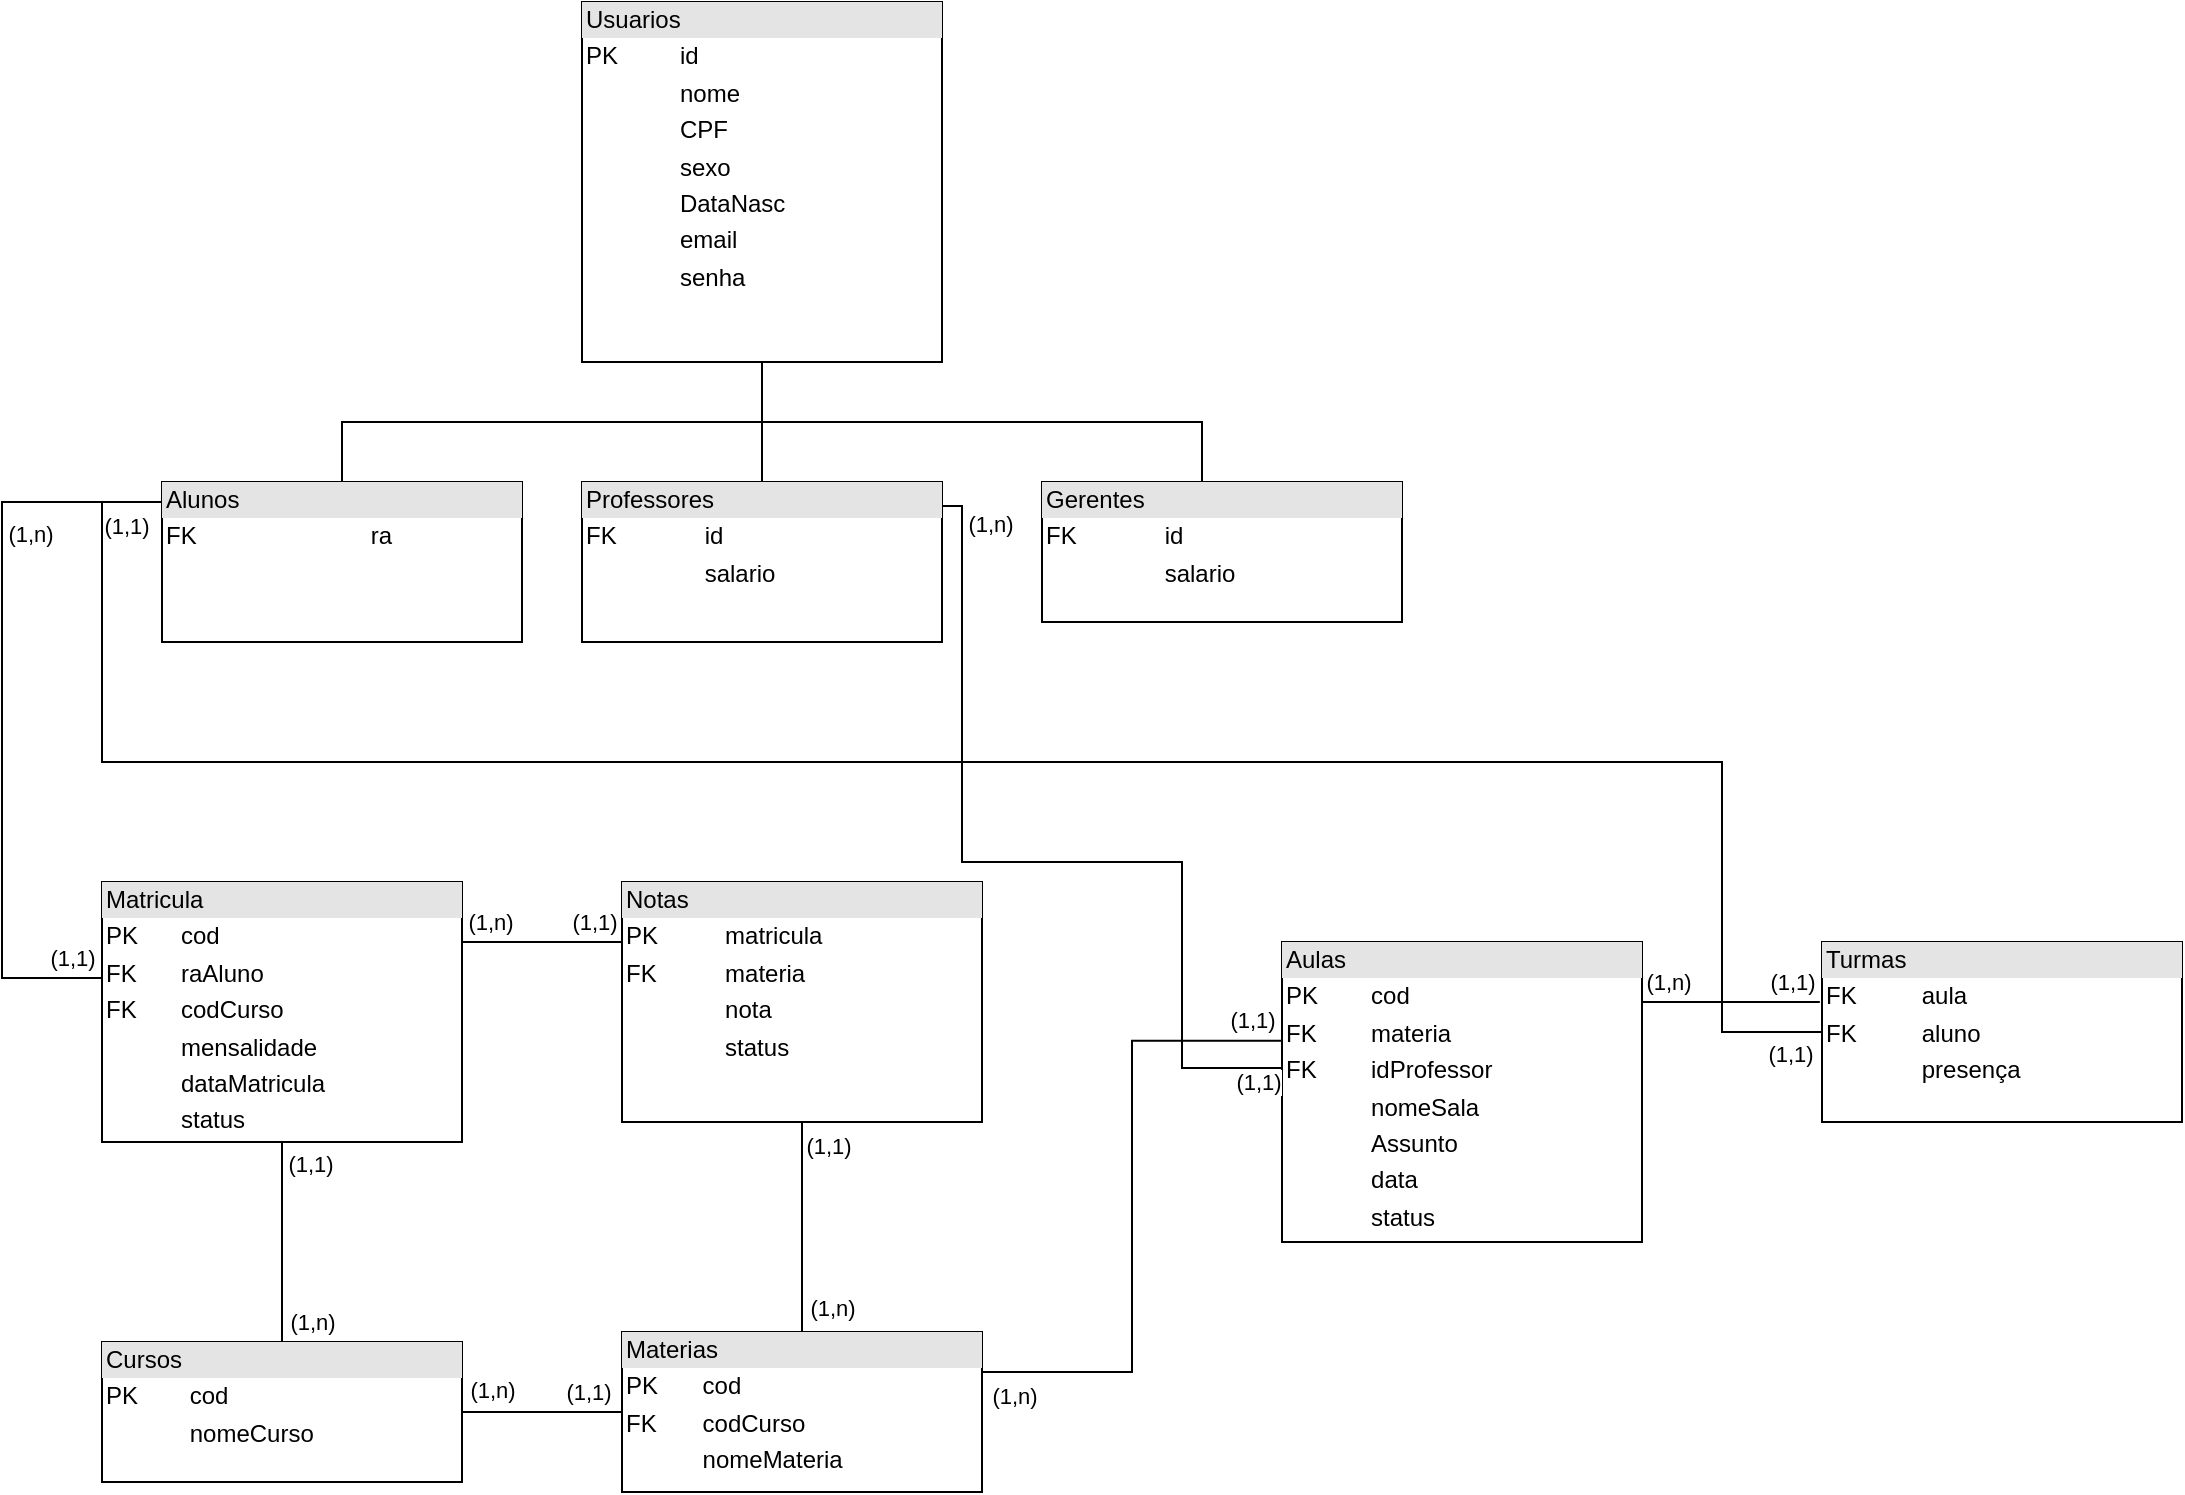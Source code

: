 <mxfile version="22.0.4" type="device">
  <diagram name="Página-1" id="D7II3vSgMjsO2xNRCiya">
    <mxGraphModel dx="2261" dy="1878" grid="1" gridSize="10" guides="1" tooltips="1" connect="1" arrows="1" fold="1" page="1" pageScale="1" pageWidth="827" pageHeight="1169" math="0" shadow="0">
      <root>
        <mxCell id="0" />
        <mxCell id="1" parent="0" />
        <mxCell id="FFSjLkqF_CRtDfvnVtky-1" style="edgeStyle=orthogonalEdgeStyle;rounded=0;orthogonalLoop=1;jettySize=auto;html=1;exitX=0.5;exitY=1;exitDx=0;exitDy=0;entryX=0.5;entryY=0;entryDx=0;entryDy=0;endArrow=none;endFill=0;" parent="1" source="e6zc9PzRjibelXJLnI-_-1" target="ilA_U7E76PeCR2ee-WYT-3" edge="1">
          <mxGeometry relative="1" as="geometry" />
        </mxCell>
        <mxCell id="e6zc9PzRjibelXJLnI-_-1" value="&lt;div style=&quot;box-sizing:border-box;width:100%;background:#e4e4e4;padding:2px;&quot;&gt;Usuarios&lt;br&gt;&lt;/div&gt;&lt;table style=&quot;width:100%;font-size:1em;&quot; cellpadding=&quot;2&quot; cellspacing=&quot;0&quot;&gt;&lt;tbody&gt;&lt;tr&gt;&lt;td&gt;PK&lt;/td&gt;&lt;td&gt;id&lt;br&gt;&lt;/td&gt;&lt;/tr&gt;&lt;tr&gt;&lt;td&gt;&lt;br&gt;&lt;/td&gt;&lt;td&gt;nome&lt;br&gt;&lt;/td&gt;&lt;/tr&gt;&lt;tr&gt;&lt;td&gt;&lt;br&gt;&lt;/td&gt;&lt;td&gt;CPF&lt;br&gt;&lt;/td&gt;&lt;/tr&gt;&lt;tr&gt;&lt;td&gt;&lt;br&gt;&lt;/td&gt;&lt;td&gt;sexo&lt;/td&gt;&lt;/tr&gt;&lt;tr&gt;&lt;td&gt;&lt;br&gt;&lt;/td&gt;&lt;td&gt;DataNasc&lt;br&gt;&lt;/td&gt;&lt;/tr&gt;&lt;tr&gt;&lt;td&gt;&lt;br&gt;&lt;/td&gt;&lt;td&gt;email&lt;br&gt;&lt;/td&gt;&lt;/tr&gt;&lt;tr&gt;&lt;td&gt;&lt;br&gt;&lt;/td&gt;&lt;td&gt;senha&lt;br&gt;&lt;/td&gt;&lt;/tr&gt;&lt;/tbody&gt;&lt;/table&gt;" style="verticalAlign=top;align=left;overflow=fill;html=1;whiteSpace=wrap;" parent="1" vertex="1">
          <mxGeometry x="120" y="-230" width="180" height="180" as="geometry" />
        </mxCell>
        <mxCell id="e6zc9PzRjibelXJLnI-_-24" style="edgeStyle=orthogonalEdgeStyle;rounded=0;orthogonalLoop=1;jettySize=auto;html=1;exitX=0;exitY=0.329;exitDx=0;exitDy=0;entryX=1;entryY=0.25;entryDx=0;entryDy=0;endArrow=none;endFill=0;exitPerimeter=0;" parent="1" source="e6zc9PzRjibelXJLnI-_-4" target="M0GT1Obx-8Oa-0tC56iG-1" edge="1">
          <mxGeometry relative="1" as="geometry" />
        </mxCell>
        <mxCell id="40uetsloMBGcr8MNeo09-16" value="(1,n)" style="edgeLabel;html=1;align=center;verticalAlign=middle;resizable=0;points=[];" vertex="1" connectable="0" parent="e6zc9PzRjibelXJLnI-_-24">
          <mxGeometry x="0.892" y="-2" relative="1" as="geometry">
            <mxPoint x="-1" y="14" as="offset" />
          </mxGeometry>
        </mxCell>
        <mxCell id="40uetsloMBGcr8MNeo09-17" value="(1,1)" style="edgeLabel;html=1;align=center;verticalAlign=middle;resizable=0;points=[];" vertex="1" connectable="0" parent="e6zc9PzRjibelXJLnI-_-24">
          <mxGeometry x="-0.918" y="2" relative="1" as="geometry">
            <mxPoint x="-2" y="-13" as="offset" />
          </mxGeometry>
        </mxCell>
        <mxCell id="e6zc9PzRjibelXJLnI-_-4" value="&lt;div style=&quot;box-sizing:border-box;width:100%;background:#e4e4e4;padding:2px;&quot;&gt;Aulas&lt;/div&gt;&lt;table style=&quot;width:100%;font-size:1em;&quot; cellpadding=&quot;2&quot; cellspacing=&quot;0&quot;&gt;&lt;tbody&gt;&lt;tr&gt;&lt;td&gt;PK&lt;/td&gt;&lt;td&gt;cod&lt;br&gt;&lt;/td&gt;&lt;/tr&gt;&lt;tr&gt;&lt;td&gt;FK&lt;br&gt;&lt;/td&gt;&lt;td&gt;materia&lt;br&gt;&lt;/td&gt;&lt;/tr&gt;&lt;tr&gt;&lt;td&gt;FK&lt;br&gt;&lt;/td&gt;&lt;td&gt;idProfessor&lt;br&gt;&lt;/td&gt;&lt;/tr&gt;&lt;tr&gt;&lt;td&gt;&lt;br&gt;&lt;/td&gt;&lt;td&gt;nomeSala&lt;/td&gt;&lt;/tr&gt;&lt;tr&gt;&lt;td&gt;&lt;br&gt;&lt;/td&gt;&lt;td&gt;Assunto&lt;br&gt;&lt;/td&gt;&lt;/tr&gt;&lt;tr&gt;&lt;td&gt;&lt;br&gt;&lt;/td&gt;&lt;td&gt;data&lt;br&gt;&lt;/td&gt;&lt;/tr&gt;&lt;tr&gt;&lt;td&gt;&lt;br&gt;&lt;/td&gt;&lt;td&gt;status&lt;br&gt;&lt;/td&gt;&lt;/tr&gt;&lt;/tbody&gt;&lt;/table&gt;" style="verticalAlign=top;align=left;overflow=fill;html=1;whiteSpace=wrap;" parent="1" vertex="1">
          <mxGeometry x="470" y="240" width="180" height="150" as="geometry" />
        </mxCell>
        <mxCell id="e6zc9PzRjibelXJLnI-_-6" value="&lt;div style=&quot;box-sizing:border-box;width:100%;background:#e4e4e4;padding:2px;&quot;&gt;Cursos&lt;br&gt;&lt;/div&gt;&lt;table style=&quot;width:100%;font-size:1em;&quot; cellpadding=&quot;2&quot; cellspacing=&quot;0&quot;&gt;&lt;tbody&gt;&lt;tr&gt;&lt;td&gt;PK&lt;/td&gt;&lt;td&gt;cod&lt;br&gt;&lt;/td&gt;&lt;/tr&gt;&lt;tr&gt;&lt;td&gt;&lt;br&gt;&lt;/td&gt;&lt;td&gt;nomeCurso&lt;br&gt;&lt;/td&gt;&lt;/tr&gt;&lt;tr&gt;&lt;td&gt;&lt;br&gt;&lt;/td&gt;&lt;td&gt;&lt;br&gt;&lt;/td&gt;&lt;/tr&gt;&lt;tr&gt;&lt;td&gt;&lt;/td&gt;&lt;td&gt;&lt;br&gt;&lt;/td&gt;&lt;/tr&gt;&lt;/tbody&gt;&lt;/table&gt;" style="verticalAlign=top;align=left;overflow=fill;html=1;whiteSpace=wrap;" parent="1" vertex="1">
          <mxGeometry x="-120" y="440" width="180" height="70" as="geometry" />
        </mxCell>
        <mxCell id="e6zc9PzRjibelXJLnI-_-11" style="edgeStyle=orthogonalEdgeStyle;rounded=0;orthogonalLoop=1;jettySize=auto;html=1;exitX=0.011;exitY=0.4;exitDx=0;exitDy=0;entryX=0;entryY=0.161;entryDx=0;entryDy=0;endArrow=none;endFill=0;exitPerimeter=0;entryPerimeter=0;" parent="1" source="e6zc9PzRjibelXJLnI-_-10" target="ilA_U7E76PeCR2ee-WYT-1" edge="1">
          <mxGeometry relative="1" as="geometry">
            <Array as="points">
              <mxPoint x="-170" y="258" />
              <mxPoint x="-170" y="20" />
              <mxPoint x="-90" y="20" />
            </Array>
          </mxGeometry>
        </mxCell>
        <mxCell id="40uetsloMBGcr8MNeo09-6" value="(1,n)" style="edgeLabel;html=1;align=center;verticalAlign=middle;resizable=0;points=[];" vertex="1" connectable="0" parent="e6zc9PzRjibelXJLnI-_-11">
          <mxGeometry x="0.648" y="1" relative="1" as="geometry">
            <mxPoint x="-3" y="17" as="offset" />
          </mxGeometry>
        </mxCell>
        <mxCell id="40uetsloMBGcr8MNeo09-7" value="(1,1)" style="edgeLabel;html=1;align=center;verticalAlign=middle;resizable=0;points=[];" vertex="1" connectable="0" parent="e6zc9PzRjibelXJLnI-_-11">
          <mxGeometry x="-0.929" y="-3" relative="1" as="geometry">
            <mxPoint x="-8" y="-7" as="offset" />
          </mxGeometry>
        </mxCell>
        <mxCell id="e6zc9PzRjibelXJLnI-_-22" style="edgeStyle=orthogonalEdgeStyle;rounded=0;orthogonalLoop=1;jettySize=auto;html=1;exitX=0.5;exitY=1;exitDx=0;exitDy=0;entryX=0.5;entryY=0;entryDx=0;entryDy=0;endArrow=none;endFill=0;" parent="1" source="e6zc9PzRjibelXJLnI-_-10" target="e6zc9PzRjibelXJLnI-_-6" edge="1">
          <mxGeometry relative="1" as="geometry" />
        </mxCell>
        <mxCell id="40uetsloMBGcr8MNeo09-10" value="(1,1)" style="edgeLabel;html=1;align=center;verticalAlign=middle;resizable=0;points=[];" vertex="1" connectable="0" parent="e6zc9PzRjibelXJLnI-_-22">
          <mxGeometry x="-0.654" y="-2" relative="1" as="geometry">
            <mxPoint x="16" y="-7" as="offset" />
          </mxGeometry>
        </mxCell>
        <mxCell id="40uetsloMBGcr8MNeo09-11" value="(1,n)" style="edgeLabel;html=1;align=center;verticalAlign=middle;resizable=0;points=[];" vertex="1" connectable="0" parent="e6zc9PzRjibelXJLnI-_-22">
          <mxGeometry x="0.691" y="-1" relative="1" as="geometry">
            <mxPoint x="16" y="5" as="offset" />
          </mxGeometry>
        </mxCell>
        <mxCell id="e6zc9PzRjibelXJLnI-_-10" value="&lt;div style=&quot;box-sizing:border-box;width:100%;background:#e4e4e4;padding:2px;&quot;&gt;Matricula&lt;/div&gt;&lt;table style=&quot;width:100%;font-size:1em;&quot; cellpadding=&quot;2&quot; cellspacing=&quot;0&quot;&gt;&lt;tbody&gt;&lt;tr&gt;&lt;td&gt;PK&lt;/td&gt;&lt;td&gt;cod&lt;br&gt;&lt;/td&gt;&lt;/tr&gt;&lt;tr&gt;&lt;td&gt;FK&lt;/td&gt;&lt;td&gt;raAluno&lt;br&gt;&lt;/td&gt;&lt;/tr&gt;&lt;tr&gt;&lt;td&gt;FK&lt;br&gt;&lt;/td&gt;&lt;td&gt;codCurso&lt;br&gt;&lt;/td&gt;&lt;/tr&gt;&lt;tr&gt;&lt;td&gt;&lt;br&gt;&lt;/td&gt;&lt;td&gt;mensalidade&lt;br&gt;&lt;/td&gt;&lt;/tr&gt;&lt;tr&gt;&lt;td&gt;&lt;br&gt;&lt;/td&gt;&lt;td&gt;dataMatricula&lt;br&gt;&lt;/td&gt;&lt;/tr&gt;&lt;tr&gt;&lt;td&gt;&lt;br&gt;&lt;/td&gt;&lt;td&gt;status&lt;br&gt;&lt;/td&gt;&lt;/tr&gt;&lt;/tbody&gt;&lt;/table&gt;" style="verticalAlign=top;align=left;overflow=fill;html=1;whiteSpace=wrap;" parent="1" vertex="1">
          <mxGeometry x="-120" y="210" width="180" height="130" as="geometry" />
        </mxCell>
        <mxCell id="e6zc9PzRjibelXJLnI-_-16" style="edgeStyle=orthogonalEdgeStyle;rounded=0;orthogonalLoop=1;jettySize=auto;html=1;exitX=1;exitY=0.15;exitDx=0;exitDy=0;endArrow=none;endFill=0;exitPerimeter=0;" parent="1" source="ilA_U7E76PeCR2ee-WYT-3" edge="1">
          <mxGeometry relative="1" as="geometry">
            <mxPoint x="470" y="303" as="targetPoint" />
            <Array as="points">
              <mxPoint x="310" y="22" />
              <mxPoint x="310" y="200" />
              <mxPoint x="420" y="200" />
              <mxPoint x="420" y="303" />
            </Array>
          </mxGeometry>
        </mxCell>
        <mxCell id="40uetsloMBGcr8MNeo09-18" value="(1,1)" style="edgeLabel;html=1;align=center;verticalAlign=middle;resizable=0;points=[];" vertex="1" connectable="0" parent="e6zc9PzRjibelXJLnI-_-16">
          <mxGeometry x="0.899" relative="1" as="geometry">
            <mxPoint x="11" y="7" as="offset" />
          </mxGeometry>
        </mxCell>
        <mxCell id="40uetsloMBGcr8MNeo09-19" value="(1,n)" style="edgeLabel;html=1;align=center;verticalAlign=middle;resizable=0;points=[];" vertex="1" connectable="0" parent="e6zc9PzRjibelXJLnI-_-16">
          <mxGeometry x="-0.907" y="-1" relative="1" as="geometry">
            <mxPoint x="15" y="-2" as="offset" />
          </mxGeometry>
        </mxCell>
        <mxCell id="e6zc9PzRjibelXJLnI-_-17" style="edgeStyle=orthogonalEdgeStyle;rounded=0;orthogonalLoop=1;jettySize=auto;html=1;exitX=0;exitY=0.161;exitDx=0;exitDy=0;entryX=0;entryY=0.5;entryDx=0;entryDy=0;endArrow=none;endFill=0;exitPerimeter=0;" parent="1" source="ilA_U7E76PeCR2ee-WYT-1" target="FFSjLkqF_CRtDfvnVtky-7" edge="1">
          <mxGeometry relative="1" as="geometry">
            <Array as="points">
              <mxPoint x="-90" y="20" />
              <mxPoint x="-120" y="20" />
              <mxPoint x="-120" y="150" />
              <mxPoint x="690" y="150" />
              <mxPoint x="690" y="285" />
            </Array>
          </mxGeometry>
        </mxCell>
        <mxCell id="40uetsloMBGcr8MNeo09-4" value="(1,1)" style="edgeLabel;html=1;align=center;verticalAlign=middle;resizable=0;points=[];" vertex="1" connectable="0" parent="e6zc9PzRjibelXJLnI-_-17">
          <mxGeometry x="0.972" y="-4" relative="1" as="geometry">
            <mxPoint y="7" as="offset" />
          </mxGeometry>
        </mxCell>
        <mxCell id="40uetsloMBGcr8MNeo09-5" value="(1,1)" style="edgeLabel;html=1;align=center;verticalAlign=middle;resizable=0;points=[];" vertex="1" connectable="0" parent="e6zc9PzRjibelXJLnI-_-17">
          <mxGeometry x="-0.923" y="3" relative="1" as="geometry">
            <mxPoint x="9" as="offset" />
          </mxGeometry>
        </mxCell>
        <mxCell id="M0GT1Obx-8Oa-0tC56iG-2" style="edgeStyle=orthogonalEdgeStyle;rounded=0;orthogonalLoop=1;jettySize=auto;html=1;exitX=0;exitY=0.5;exitDx=0;exitDy=0;endArrow=none;endFill=0;entryX=1;entryY=0.5;entryDx=0;entryDy=0;" parent="1" source="M0GT1Obx-8Oa-0tC56iG-1" target="e6zc9PzRjibelXJLnI-_-6" edge="1">
          <mxGeometry relative="1" as="geometry">
            <mxPoint x="80" y="560" as="targetPoint" />
          </mxGeometry>
        </mxCell>
        <mxCell id="40uetsloMBGcr8MNeo09-12" value="(1,n)" style="edgeLabel;html=1;align=center;verticalAlign=middle;resizable=0;points=[];" vertex="1" connectable="0" parent="M0GT1Obx-8Oa-0tC56iG-2">
          <mxGeometry x="0.55" relative="1" as="geometry">
            <mxPoint x="-3" y="-11" as="offset" />
          </mxGeometry>
        </mxCell>
        <mxCell id="40uetsloMBGcr8MNeo09-13" value="(1,1)" style="edgeLabel;html=1;align=center;verticalAlign=middle;resizable=0;points=[];" vertex="1" connectable="0" parent="M0GT1Obx-8Oa-0tC56iG-2">
          <mxGeometry x="-0.575" y="3" relative="1" as="geometry">
            <mxPoint y="-13" as="offset" />
          </mxGeometry>
        </mxCell>
        <mxCell id="FFSjLkqF_CRtDfvnVtky-6" style="edgeStyle=orthogonalEdgeStyle;rounded=0;orthogonalLoop=1;jettySize=auto;html=1;exitX=0.5;exitY=0;exitDx=0;exitDy=0;entryX=0.5;entryY=1;entryDx=0;entryDy=0;endArrow=none;endFill=0;" parent="1" source="M0GT1Obx-8Oa-0tC56iG-1" target="FFSjLkqF_CRtDfvnVtky-4" edge="1">
          <mxGeometry relative="1" as="geometry" />
        </mxCell>
        <mxCell id="40uetsloMBGcr8MNeo09-14" value="(1,1)" style="edgeLabel;html=1;align=center;verticalAlign=middle;resizable=0;points=[];" vertex="1" connectable="0" parent="FFSjLkqF_CRtDfvnVtky-6">
          <mxGeometry x="0.752" y="-1" relative="1" as="geometry">
            <mxPoint x="12" y="-1" as="offset" />
          </mxGeometry>
        </mxCell>
        <mxCell id="40uetsloMBGcr8MNeo09-15" value="(1,n)" style="edgeLabel;html=1;align=center;verticalAlign=middle;resizable=0;points=[];" vertex="1" connectable="0" parent="FFSjLkqF_CRtDfvnVtky-6">
          <mxGeometry x="-0.6" y="-1" relative="1" as="geometry">
            <mxPoint x="14" y="9" as="offset" />
          </mxGeometry>
        </mxCell>
        <mxCell id="M0GT1Obx-8Oa-0tC56iG-1" value="&lt;div style=&quot;box-sizing:border-box;width:100%;background:#e4e4e4;padding:2px;&quot;&gt;Materias&lt;br&gt;&lt;/div&gt;&lt;table style=&quot;width:100%;font-size:1em;&quot; cellpadding=&quot;2&quot; cellspacing=&quot;0&quot;&gt;&lt;tbody&gt;&lt;tr&gt;&lt;td&gt;PK&lt;/td&gt;&lt;td&gt;cod&lt;br&gt;&lt;/td&gt;&lt;/tr&gt;&lt;tr&gt;&lt;td&gt;FK&lt;br&gt;&lt;/td&gt;&lt;td&gt;codCurso&lt;br&gt;&lt;/td&gt;&lt;/tr&gt;&lt;tr&gt;&lt;td&gt;&lt;br&gt;&lt;/td&gt;&lt;td&gt;nomeMateria&lt;/td&gt;&lt;/tr&gt;&lt;tr&gt;&lt;td&gt;&lt;br&gt;&lt;/td&gt;&lt;td&gt;&lt;br&gt;&lt;/td&gt;&lt;/tr&gt;&lt;tr&gt;&lt;td&gt;&lt;/td&gt;&lt;td&gt;&lt;br&gt;&lt;/td&gt;&lt;/tr&gt;&lt;/tbody&gt;&lt;/table&gt;" style="verticalAlign=top;align=left;overflow=fill;html=1;whiteSpace=wrap;" parent="1" vertex="1">
          <mxGeometry x="140" y="435" width="180" height="80" as="geometry" />
        </mxCell>
        <mxCell id="FFSjLkqF_CRtDfvnVtky-3" style="edgeStyle=orthogonalEdgeStyle;rounded=0;orthogonalLoop=1;jettySize=auto;html=1;exitX=0.5;exitY=0;exitDx=0;exitDy=0;endArrow=none;endFill=0;" parent="1" source="ilA_U7E76PeCR2ee-WYT-1" edge="1">
          <mxGeometry relative="1" as="geometry">
            <mxPoint x="210" y="-20" as="targetPoint" />
            <Array as="points">
              <mxPoint y="-20" />
            </Array>
          </mxGeometry>
        </mxCell>
        <mxCell id="ilA_U7E76PeCR2ee-WYT-1" value="&lt;div style=&quot;box-sizing:border-box;width:100%;background:#e4e4e4;padding:2px;&quot;&gt;Alunos&lt;br&gt;&lt;/div&gt;&lt;table style=&quot;width:100%;font-size:1em;&quot; cellpadding=&quot;2&quot; cellspacing=&quot;0&quot;&gt;&lt;tbody&gt;&lt;tr&gt;&lt;td&gt;FK&lt;/td&gt;&lt;td&gt;ra&lt;br&gt;&lt;/td&gt;&lt;/tr&gt;&lt;/tbody&gt;&lt;/table&gt;" style="verticalAlign=top;align=left;overflow=fill;html=1;whiteSpace=wrap;" parent="1" vertex="1">
          <mxGeometry x="-90" y="10" width="180" height="80" as="geometry" />
        </mxCell>
        <mxCell id="ilA_U7E76PeCR2ee-WYT-3" value="&lt;div style=&quot;box-sizing:border-box;width:100%;background:#e4e4e4;padding:2px;&quot;&gt;Professores&lt;br&gt;&lt;/div&gt;&lt;table style=&quot;width:100%;font-size:1em;&quot; cellpadding=&quot;2&quot; cellspacing=&quot;0&quot;&gt;&lt;tbody&gt;&lt;tr&gt;&lt;td&gt;FK&lt;/td&gt;&lt;td&gt;id&lt;br&gt;&lt;/td&gt;&lt;/tr&gt;&lt;tr&gt;&lt;td&gt;&lt;br&gt;&lt;/td&gt;&lt;td&gt;salario&lt;br&gt;&lt;/td&gt;&lt;/tr&gt;&lt;/tbody&gt;&lt;/table&gt;" style="verticalAlign=top;align=left;overflow=fill;html=1;whiteSpace=wrap;" parent="1" vertex="1">
          <mxGeometry x="120" y="10" width="180" height="80" as="geometry" />
        </mxCell>
        <mxCell id="FFSjLkqF_CRtDfvnVtky-2" style="edgeStyle=orthogonalEdgeStyle;rounded=0;orthogonalLoop=1;jettySize=auto;html=1;exitX=0.5;exitY=0;exitDx=0;exitDy=0;endArrow=none;endFill=0;" parent="1" source="ilA_U7E76PeCR2ee-WYT-5" edge="1">
          <mxGeometry relative="1" as="geometry">
            <mxPoint x="210" y="-20" as="targetPoint" />
            <Array as="points">
              <mxPoint x="430" y="10" />
              <mxPoint x="430" y="-20" />
            </Array>
          </mxGeometry>
        </mxCell>
        <mxCell id="ilA_U7E76PeCR2ee-WYT-5" value="&lt;div style=&quot;box-sizing:border-box;width:100%;background:#e4e4e4;padding:2px;&quot;&gt;Gerentes&lt;br&gt;&lt;/div&gt;&lt;table style=&quot;width:100%;font-size:1em;&quot; cellpadding=&quot;2&quot; cellspacing=&quot;0&quot;&gt;&lt;tbody&gt;&lt;tr&gt;&lt;td&gt;FK&lt;/td&gt;&lt;td&gt;id&lt;br&gt;&lt;/td&gt;&lt;/tr&gt;&lt;tr&gt;&lt;td&gt;&lt;br&gt;&lt;/td&gt;&lt;td&gt;salario&lt;br&gt;&lt;/td&gt;&lt;/tr&gt;&lt;/tbody&gt;&lt;/table&gt;" style="verticalAlign=top;align=left;overflow=fill;html=1;whiteSpace=wrap;" parent="1" vertex="1">
          <mxGeometry x="350" y="10" width="180" height="70" as="geometry" />
        </mxCell>
        <mxCell id="FFSjLkqF_CRtDfvnVtky-5" style="edgeStyle=orthogonalEdgeStyle;rounded=0;orthogonalLoop=1;jettySize=auto;html=1;exitX=0;exitY=0.25;exitDx=0;exitDy=0;entryX=1;entryY=0.25;entryDx=0;entryDy=0;endArrow=none;endFill=0;exitPerimeter=0;" parent="1" source="FFSjLkqF_CRtDfvnVtky-4" target="e6zc9PzRjibelXJLnI-_-10" edge="1">
          <mxGeometry relative="1" as="geometry">
            <Array as="points">
              <mxPoint x="100" y="240" />
              <mxPoint x="100" y="240" />
            </Array>
          </mxGeometry>
        </mxCell>
        <mxCell id="40uetsloMBGcr8MNeo09-8" value="(1,n)" style="edgeLabel;html=1;align=center;verticalAlign=middle;resizable=0;points=[];" vertex="1" connectable="0" parent="FFSjLkqF_CRtDfvnVtky-5">
          <mxGeometry x="0.7" relative="1" as="geometry">
            <mxPoint x="4" y="-10" as="offset" />
          </mxGeometry>
        </mxCell>
        <mxCell id="40uetsloMBGcr8MNeo09-9" value="(1,1)" style="edgeLabel;html=1;align=center;verticalAlign=middle;resizable=0;points=[];" vertex="1" connectable="0" parent="FFSjLkqF_CRtDfvnVtky-5">
          <mxGeometry x="-0.65" y="1" relative="1" as="geometry">
            <mxPoint y="-11" as="offset" />
          </mxGeometry>
        </mxCell>
        <mxCell id="FFSjLkqF_CRtDfvnVtky-4" value="&lt;div style=&quot;box-sizing:border-box;width:100%;background:#e4e4e4;padding:2px;&quot;&gt;Notas&lt;/div&gt;&lt;table style=&quot;width:100%;font-size:1em;&quot; cellpadding=&quot;2&quot; cellspacing=&quot;0&quot;&gt;&lt;tbody&gt;&lt;tr&gt;&lt;td&gt;PK&lt;/td&gt;&lt;td&gt;matricula&lt;br&gt;&lt;/td&gt;&lt;/tr&gt;&lt;tr&gt;&lt;td&gt;FK&lt;/td&gt;&lt;td&gt;materia&lt;br&gt;&lt;/td&gt;&lt;/tr&gt;&lt;tr&gt;&lt;td&gt;&lt;br&gt;&lt;/td&gt;&lt;td&gt;nota&lt;/td&gt;&lt;/tr&gt;&lt;tr&gt;&lt;td&gt;&lt;br&gt;&lt;/td&gt;&lt;td&gt;status&lt;br&gt;&lt;/td&gt;&lt;/tr&gt;&lt;/tbody&gt;&lt;/table&gt;" style="verticalAlign=top;align=left;overflow=fill;html=1;whiteSpace=wrap;" parent="1" vertex="1">
          <mxGeometry x="140" y="210" width="180" height="120" as="geometry" />
        </mxCell>
        <mxCell id="FFSjLkqF_CRtDfvnVtky-7" value="&lt;div style=&quot;box-sizing:border-box;width:100%;background:#e4e4e4;padding:2px;&quot;&gt;Turmas&lt;br&gt;&lt;/div&gt;&lt;table style=&quot;width:100%;font-size:1em;&quot; cellpadding=&quot;2&quot; cellspacing=&quot;0&quot;&gt;&lt;tbody&gt;&lt;tr&gt;&lt;td&gt;FK&lt;br&gt;&lt;/td&gt;&lt;td&gt;aula&lt;br&gt;&lt;/td&gt;&lt;/tr&gt;&lt;tr&gt;&lt;td&gt;FK&lt;br&gt;&lt;/td&gt;&lt;td&gt;aluno&lt;br&gt;&lt;/td&gt;&lt;/tr&gt;&lt;tr&gt;&lt;td&gt;&lt;br&gt;&lt;/td&gt;&lt;td&gt;presença&lt;br&gt;&lt;/td&gt;&lt;/tr&gt;&lt;/tbody&gt;&lt;/table&gt;" style="verticalAlign=top;align=left;overflow=fill;html=1;whiteSpace=wrap;" parent="1" vertex="1">
          <mxGeometry x="740" y="240" width="180" height="90" as="geometry" />
        </mxCell>
        <mxCell id="FFSjLkqF_CRtDfvnVtky-8" style="edgeStyle=orthogonalEdgeStyle;rounded=0;orthogonalLoop=1;jettySize=auto;html=1;endArrow=none;endFill=0;exitX=-0.006;exitY=0.333;exitDx=0;exitDy=0;exitPerimeter=0;" parent="1" edge="1" source="FFSjLkqF_CRtDfvnVtky-7">
          <mxGeometry relative="1" as="geometry">
            <mxPoint x="690" y="270" as="sourcePoint" />
            <mxPoint x="650" y="270" as="targetPoint" />
          </mxGeometry>
        </mxCell>
        <mxCell id="40uetsloMBGcr8MNeo09-1" value="(1,n)" style="edgeLabel;html=1;align=center;verticalAlign=middle;resizable=0;points=[];" vertex="1" connectable="0" parent="FFSjLkqF_CRtDfvnVtky-8">
          <mxGeometry x="0.774" y="-4" relative="1" as="geometry">
            <mxPoint x="3" y="-6" as="offset" />
          </mxGeometry>
        </mxCell>
        <mxCell id="40uetsloMBGcr8MNeo09-3" value="(1,1)" style="edgeLabel;html=1;align=center;verticalAlign=middle;resizable=0;points=[];" vertex="1" connectable="0" parent="FFSjLkqF_CRtDfvnVtky-8">
          <mxGeometry x="-0.675" y="-2" relative="1" as="geometry">
            <mxPoint y="-8" as="offset" />
          </mxGeometry>
        </mxCell>
      </root>
    </mxGraphModel>
  </diagram>
</mxfile>
